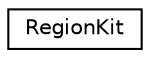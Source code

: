 digraph "Graphical Class Hierarchy"
{
 // LATEX_PDF_SIZE
  edge [fontname="Helvetica",fontsize="10",labelfontname="Helvetica",labelfontsize="10"];
  node [fontname="Helvetica",fontsize="10",shape=record];
  rankdir="LR";
  Node0 [label="RegionKit",height=0.2,width=0.4,color="black", fillcolor="white", style="filled",URL="$classRegionKit.html",tooltip=" "];
}
